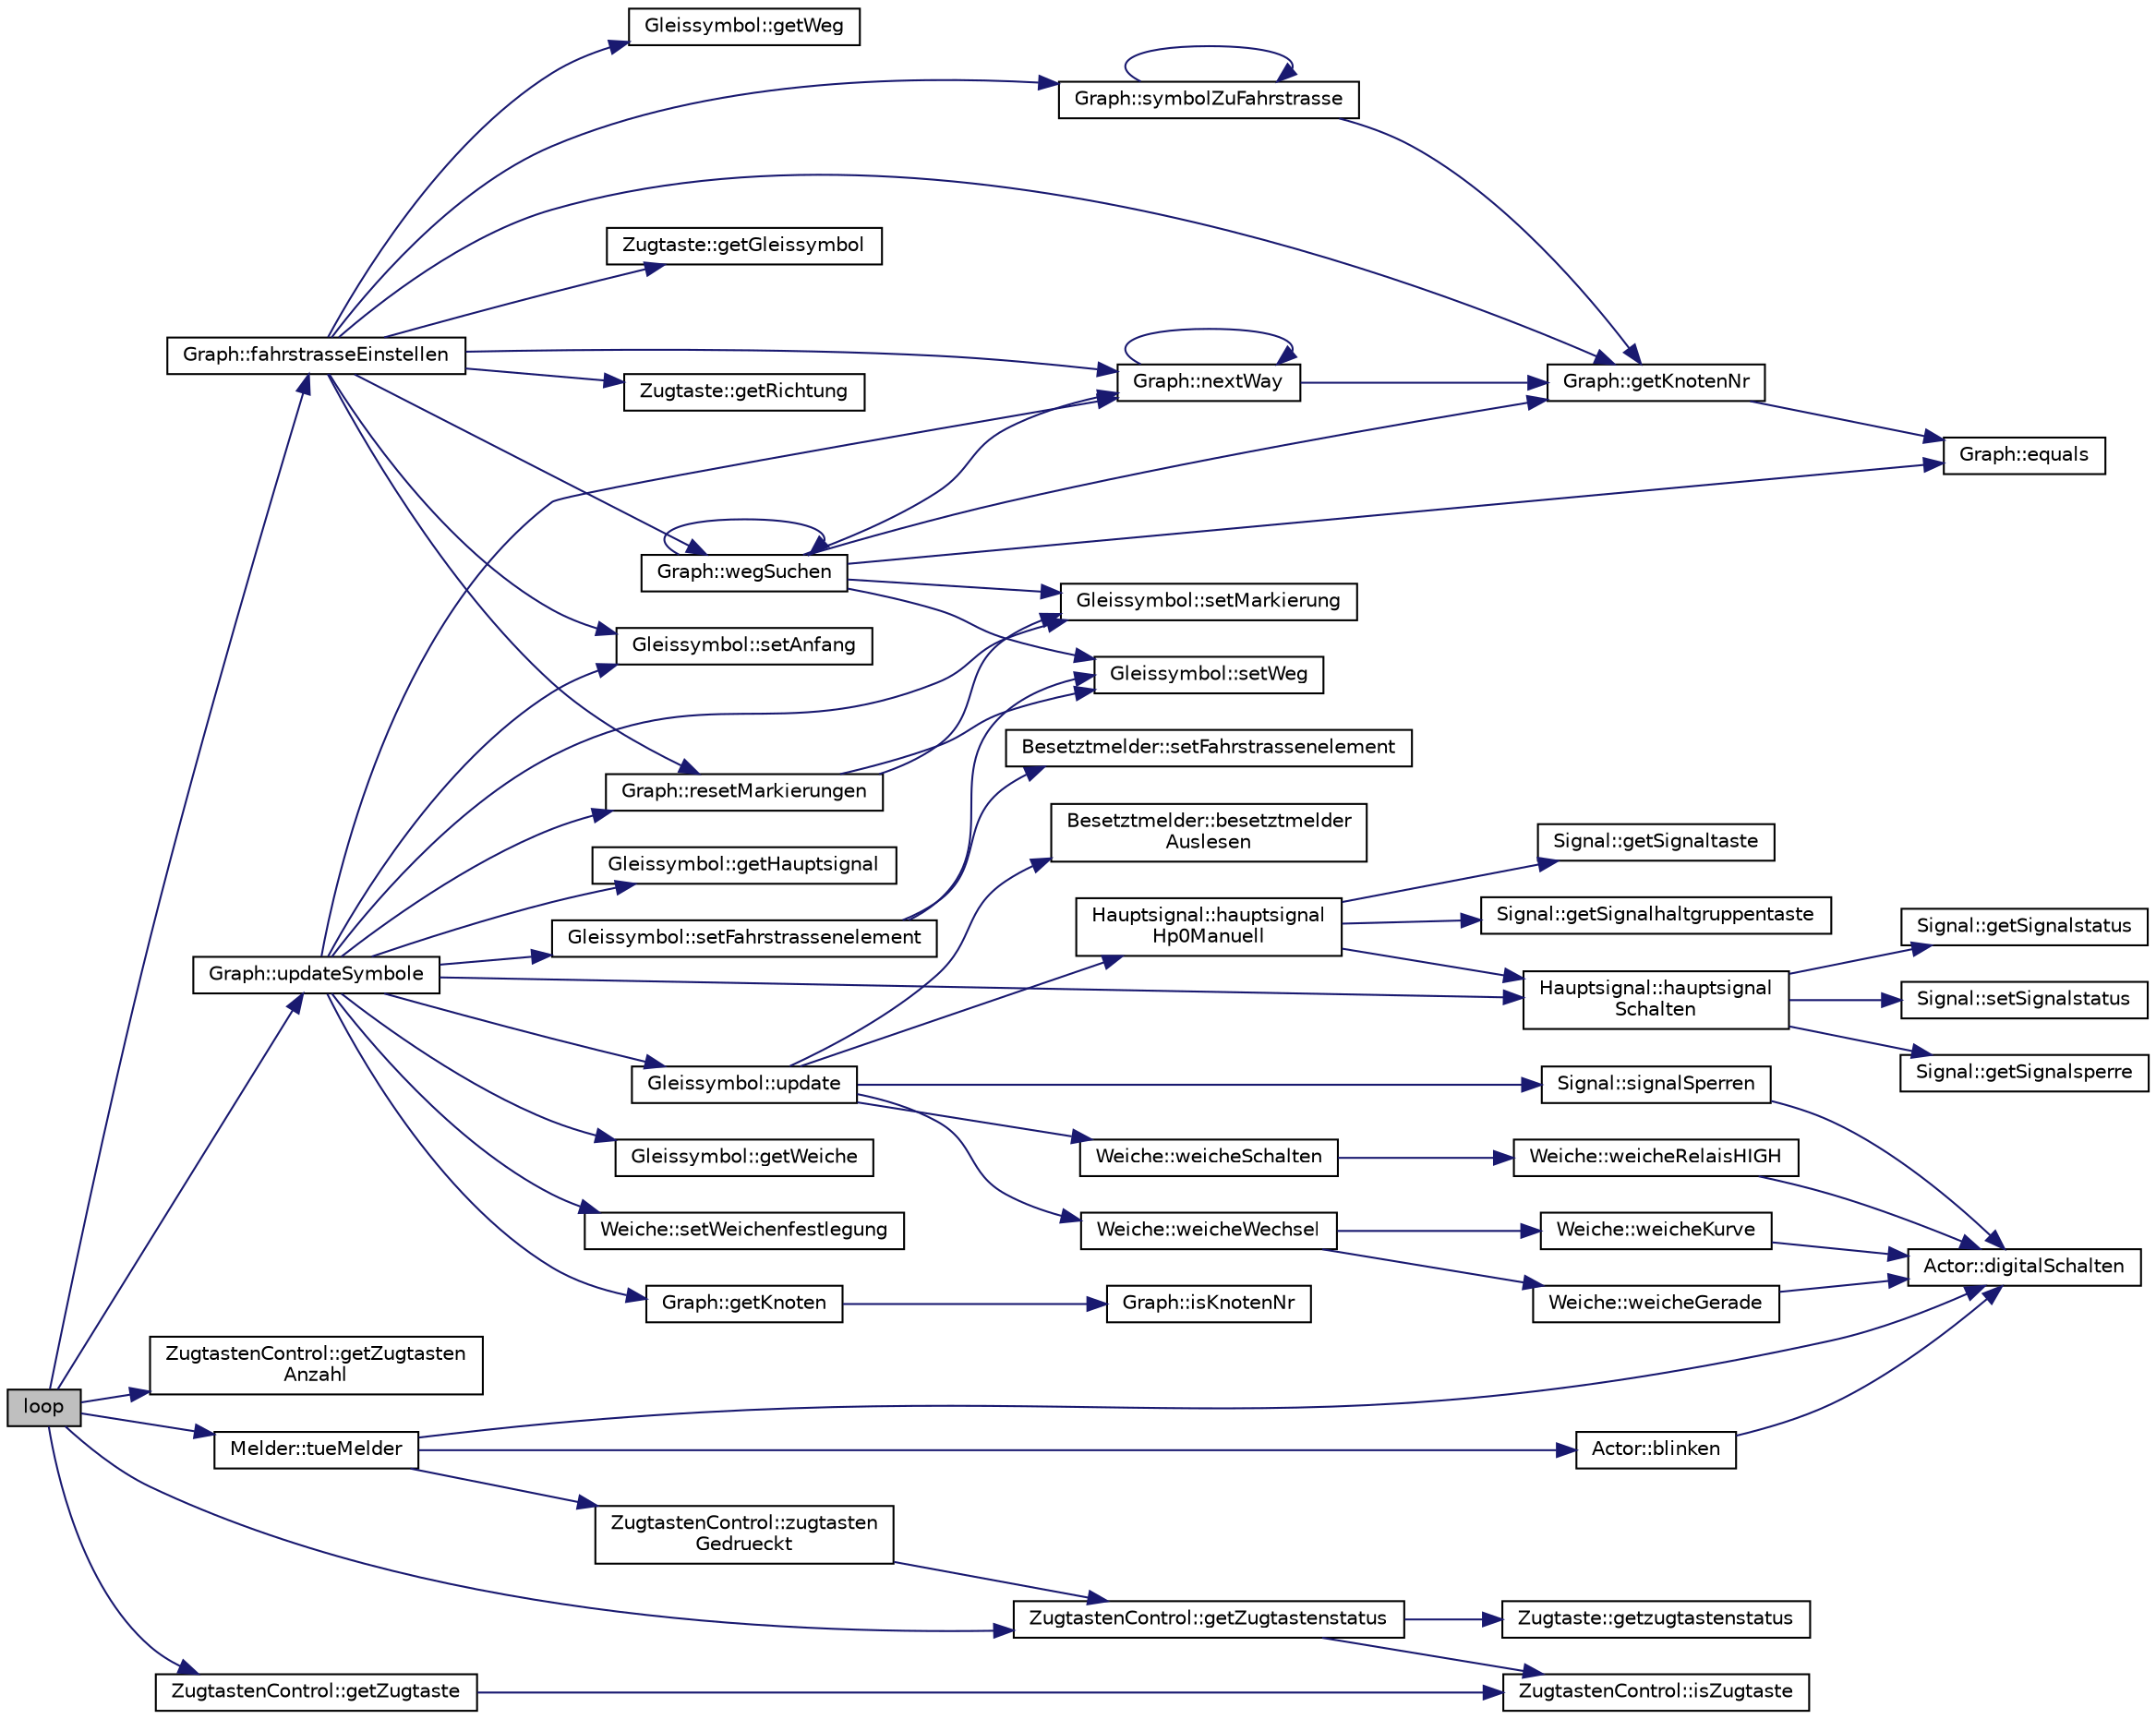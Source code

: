 digraph "loop"
{
 // LATEX_PDF_SIZE
  edge [fontname="Helvetica",fontsize="10",labelfontname="Helvetica",labelfontsize="10"];
  node [fontname="Helvetica",fontsize="10",shape=record];
  rankdir="LR";
  Node1 [label="loop",height=0.2,width=0.4,color="black", fillcolor="grey75", style="filled", fontcolor="black",tooltip=" "];
  Node1 -> Node2 [color="midnightblue",fontsize="10",style="solid",fontname="Helvetica"];
  Node2 [label="Graph::fahrstrasseEinstellen",height=0.2,width=0.4,color="black", fillcolor="white", style="filled",URL="$class_graph.html#ae6f90be5ed4682f127d5cdc3bf43c125",tooltip=" "];
  Node2 -> Node3 [color="midnightblue",fontsize="10",style="solid",fontname="Helvetica"];
  Node3 [label="Zugtaste::getGleissymbol",height=0.2,width=0.4,color="black", fillcolor="white", style="filled",URL="$class_zugtaste.html#ae6a56e8928fb6cfdd0d3a3465e2d4180",tooltip=" "];
  Node2 -> Node4 [color="midnightblue",fontsize="10",style="solid",fontname="Helvetica"];
  Node4 [label="Graph::getKnotenNr",height=0.2,width=0.4,color="black", fillcolor="white", style="filled",URL="$class_graph.html#a6a8d2658474632c9396e1cd0bb54f7df",tooltip=" "];
  Node4 -> Node5 [color="midnightblue",fontsize="10",style="solid",fontname="Helvetica"];
  Node5 [label="Graph::equals",height=0.2,width=0.4,color="black", fillcolor="white", style="filled",URL="$class_graph.html#a139545e90bd834be2bb08c440115a6c8",tooltip=" "];
  Node2 -> Node6 [color="midnightblue",fontsize="10",style="solid",fontname="Helvetica"];
  Node6 [label="Zugtaste::getRichtung",height=0.2,width=0.4,color="black", fillcolor="white", style="filled",URL="$class_zugtaste.html#a085f8467776ffa32287cff3b976c7df4",tooltip=" "];
  Node2 -> Node7 [color="midnightblue",fontsize="10",style="solid",fontname="Helvetica"];
  Node7 [label="Gleissymbol::getWeg",height=0.2,width=0.4,color="black", fillcolor="white", style="filled",URL="$class_gleissymbol.html#a87c2fca0eacd12941fa162813fc91942",tooltip=" "];
  Node2 -> Node8 [color="midnightblue",fontsize="10",style="solid",fontname="Helvetica"];
  Node8 [label="Graph::nextWay",height=0.2,width=0.4,color="black", fillcolor="white", style="filled",URL="$class_graph.html#ac1bcc2af29fe0171521fc9b89a7424f8",tooltip=" "];
  Node8 -> Node4 [color="midnightblue",fontsize="10",style="solid",fontname="Helvetica"];
  Node8 -> Node8 [color="midnightblue",fontsize="10",style="solid",fontname="Helvetica"];
  Node2 -> Node9 [color="midnightblue",fontsize="10",style="solid",fontname="Helvetica"];
  Node9 [label="Graph::resetMarkierungen",height=0.2,width=0.4,color="black", fillcolor="white", style="filled",URL="$class_graph.html#af5d721b12df2bc9f8184efb3635017f1",tooltip=" "];
  Node9 -> Node10 [color="midnightblue",fontsize="10",style="solid",fontname="Helvetica"];
  Node10 [label="Gleissymbol::setMarkierung",height=0.2,width=0.4,color="black", fillcolor="white", style="filled",URL="$class_gleissymbol.html#a4c8703c8c64ea115dd8e7df888268476",tooltip=" "];
  Node9 -> Node11 [color="midnightblue",fontsize="10",style="solid",fontname="Helvetica"];
  Node11 [label="Gleissymbol::setWeg",height=0.2,width=0.4,color="black", fillcolor="white", style="filled",URL="$class_gleissymbol.html#a0ab83b470047c86fafd50cab87fe23c0",tooltip=" "];
  Node2 -> Node12 [color="midnightblue",fontsize="10",style="solid",fontname="Helvetica"];
  Node12 [label="Gleissymbol::setAnfang",height=0.2,width=0.4,color="black", fillcolor="white", style="filled",URL="$class_gleissymbol.html#a8f3db56879b7bb4f151c72966d4769c2",tooltip=" "];
  Node2 -> Node13 [color="midnightblue",fontsize="10",style="solid",fontname="Helvetica"];
  Node13 [label="Graph::symbolZuFahrstrasse",height=0.2,width=0.4,color="black", fillcolor="white", style="filled",URL="$class_graph.html#a8536235cdee21737d42b1705ee1d2c58",tooltip=" "];
  Node13 -> Node4 [color="midnightblue",fontsize="10",style="solid",fontname="Helvetica"];
  Node13 -> Node13 [color="midnightblue",fontsize="10",style="solid",fontname="Helvetica"];
  Node2 -> Node14 [color="midnightblue",fontsize="10",style="solid",fontname="Helvetica"];
  Node14 [label="Graph::wegSuchen",height=0.2,width=0.4,color="black", fillcolor="white", style="filled",URL="$class_graph.html#a93b9ad8849dc8e1dfcf85dcf5b522d37",tooltip=" "];
  Node14 -> Node5 [color="midnightblue",fontsize="10",style="solid",fontname="Helvetica"];
  Node14 -> Node4 [color="midnightblue",fontsize="10",style="solid",fontname="Helvetica"];
  Node14 -> Node8 [color="midnightblue",fontsize="10",style="solid",fontname="Helvetica"];
  Node14 -> Node10 [color="midnightblue",fontsize="10",style="solid",fontname="Helvetica"];
  Node14 -> Node11 [color="midnightblue",fontsize="10",style="solid",fontname="Helvetica"];
  Node14 -> Node14 [color="midnightblue",fontsize="10",style="solid",fontname="Helvetica"];
  Node1 -> Node15 [color="midnightblue",fontsize="10",style="solid",fontname="Helvetica"];
  Node15 [label="ZugtastenControl::getZugtaste",height=0.2,width=0.4,color="black", fillcolor="white", style="filled",URL="$class_zugtasten_control.html#ac19a33669e0580b5eb9c57dcc610ef3b",tooltip=" "];
  Node15 -> Node16 [color="midnightblue",fontsize="10",style="solid",fontname="Helvetica"];
  Node16 [label="ZugtastenControl::isZugtaste",height=0.2,width=0.4,color="black", fillcolor="white", style="filled",URL="$class_zugtasten_control.html#a9375a8fd26c7c677375048cca8a90fb5",tooltip=" "];
  Node1 -> Node17 [color="midnightblue",fontsize="10",style="solid",fontname="Helvetica"];
  Node17 [label="ZugtastenControl::getZugtasten\lAnzahl",height=0.2,width=0.4,color="black", fillcolor="white", style="filled",URL="$class_zugtasten_control.html#afaac7e125805fc5bf048a092b7b4363b",tooltip=" "];
  Node1 -> Node18 [color="midnightblue",fontsize="10",style="solid",fontname="Helvetica"];
  Node18 [label="ZugtastenControl::getZugtastenstatus",height=0.2,width=0.4,color="black", fillcolor="white", style="filled",URL="$class_zugtasten_control.html#aea3770a6d082a213b3588863f1473743",tooltip=" "];
  Node18 -> Node19 [color="midnightblue",fontsize="10",style="solid",fontname="Helvetica"];
  Node19 [label="Zugtaste::getzugtastenstatus",height=0.2,width=0.4,color="black", fillcolor="white", style="filled",URL="$class_zugtaste.html#a072eb9ebcfde171bcbc02bc5e51d7b03",tooltip=" "];
  Node18 -> Node16 [color="midnightblue",fontsize="10",style="solid",fontname="Helvetica"];
  Node1 -> Node20 [color="midnightblue",fontsize="10",style="solid",fontname="Helvetica"];
  Node20 [label="Melder::tueMelder",height=0.2,width=0.4,color="black", fillcolor="white", style="filled",URL="$class_melder.html#ab3c5e6c4655c1e6df0eeb480aa63de5a",tooltip=" "];
  Node20 -> Node21 [color="midnightblue",fontsize="10",style="solid",fontname="Helvetica"];
  Node21 [label="Actor::blinken",height=0.2,width=0.4,color="black", fillcolor="white", style="filled",URL="$class_actor.html#ad0595d335c3f070ac8bbbbe91b35494a",tooltip=" "];
  Node21 -> Node22 [color="midnightblue",fontsize="10",style="solid",fontname="Helvetica"];
  Node22 [label="Actor::digitalSchalten",height=0.2,width=0.4,color="black", fillcolor="white", style="filled",URL="$class_actor.html#a0fa071a76d36b9d864e4235028e17198",tooltip=" "];
  Node20 -> Node22 [color="midnightblue",fontsize="10",style="solid",fontname="Helvetica"];
  Node20 -> Node23 [color="midnightblue",fontsize="10",style="solid",fontname="Helvetica"];
  Node23 [label="ZugtastenControl::zugtasten\lGedrueckt",height=0.2,width=0.4,color="black", fillcolor="white", style="filled",URL="$class_zugtasten_control.html#a345bd760dd6796f263bf568a5e81c08e",tooltip=" "];
  Node23 -> Node18 [color="midnightblue",fontsize="10",style="solid",fontname="Helvetica"];
  Node1 -> Node24 [color="midnightblue",fontsize="10",style="solid",fontname="Helvetica"];
  Node24 [label="Graph::updateSymbole",height=0.2,width=0.4,color="black", fillcolor="white", style="filled",URL="$class_graph.html#acb00a6777bcd356d3a41ded66fdaf91e",tooltip=" "];
  Node24 -> Node25 [color="midnightblue",fontsize="10",style="solid",fontname="Helvetica"];
  Node25 [label="Gleissymbol::getHauptsignal",height=0.2,width=0.4,color="black", fillcolor="white", style="filled",URL="$class_gleissymbol.html#ab7e868780de23e1efe94101c4127b5a4",tooltip=" "];
  Node24 -> Node26 [color="midnightblue",fontsize="10",style="solid",fontname="Helvetica"];
  Node26 [label="Graph::getKnoten",height=0.2,width=0.4,color="black", fillcolor="white", style="filled",URL="$class_graph.html#ac9f1c7013ce4a4ba449046bf83cee6d2",tooltip=" "];
  Node26 -> Node27 [color="midnightblue",fontsize="10",style="solid",fontname="Helvetica"];
  Node27 [label="Graph::isKnotenNr",height=0.2,width=0.4,color="black", fillcolor="white", style="filled",URL="$class_graph.html#aa0f7d444897eb2bf3c90de17031e4325",tooltip=" "];
  Node24 -> Node28 [color="midnightblue",fontsize="10",style="solid",fontname="Helvetica"];
  Node28 [label="Gleissymbol::getWeiche",height=0.2,width=0.4,color="black", fillcolor="white", style="filled",URL="$class_gleissymbol.html#a633734154734ce040d12dcdde5578ae7",tooltip=" "];
  Node24 -> Node29 [color="midnightblue",fontsize="10",style="solid",fontname="Helvetica"];
  Node29 [label="Hauptsignal::hauptsignal\lSchalten",height=0.2,width=0.4,color="black", fillcolor="white", style="filled",URL="$class_hauptsignal.html#a3bced16c632f995ff8bb650011689de2",tooltip=" "];
  Node29 -> Node30 [color="midnightblue",fontsize="10",style="solid",fontname="Helvetica"];
  Node30 [label="Signal::getSignalsperre",height=0.2,width=0.4,color="black", fillcolor="white", style="filled",URL="$class_signal.html#a8fb4bb651c8066da2cacde46d2cb2f88",tooltip=" "];
  Node29 -> Node31 [color="midnightblue",fontsize="10",style="solid",fontname="Helvetica"];
  Node31 [label="Signal::getSignalstatus",height=0.2,width=0.4,color="black", fillcolor="white", style="filled",URL="$class_signal.html#ab1ed323ddcec01c04c8f27e0da6134ef",tooltip=" "];
  Node29 -> Node32 [color="midnightblue",fontsize="10",style="solid",fontname="Helvetica"];
  Node32 [label="Signal::setSignalstatus",height=0.2,width=0.4,color="black", fillcolor="white", style="filled",URL="$class_signal.html#a8ab8b7dcac64ee12f4c2459fed8a46d0",tooltip=" "];
  Node24 -> Node8 [color="midnightblue",fontsize="10",style="solid",fontname="Helvetica"];
  Node24 -> Node9 [color="midnightblue",fontsize="10",style="solid",fontname="Helvetica"];
  Node24 -> Node12 [color="midnightblue",fontsize="10",style="solid",fontname="Helvetica"];
  Node24 -> Node33 [color="midnightblue",fontsize="10",style="solid",fontname="Helvetica"];
  Node33 [label="Gleissymbol::setFahrstrassenelement",height=0.2,width=0.4,color="black", fillcolor="white", style="filled",URL="$class_gleissymbol.html#a3da02b30786bb6c4ca4fa1b196e7b8af",tooltip=" "];
  Node33 -> Node34 [color="midnightblue",fontsize="10",style="solid",fontname="Helvetica"];
  Node34 [label="Besetztmelder::setFahrstrassenelement",height=0.2,width=0.4,color="black", fillcolor="white", style="filled",URL="$class_besetztmelder.html#ac9cf6e776fe5be24d8a38d016be804a6",tooltip=" "];
  Node33 -> Node11 [color="midnightblue",fontsize="10",style="solid",fontname="Helvetica"];
  Node24 -> Node10 [color="midnightblue",fontsize="10",style="solid",fontname="Helvetica"];
  Node24 -> Node35 [color="midnightblue",fontsize="10",style="solid",fontname="Helvetica"];
  Node35 [label="Weiche::setWeichenfestlegung",height=0.2,width=0.4,color="black", fillcolor="white", style="filled",URL="$class_weiche.html#a6356af53d6287fba7f8e200367adf9cc",tooltip=" "];
  Node24 -> Node36 [color="midnightblue",fontsize="10",style="solid",fontname="Helvetica"];
  Node36 [label="Gleissymbol::update",height=0.2,width=0.4,color="black", fillcolor="white", style="filled",URL="$class_gleissymbol.html#a287cb04e0a8a3ac317cbba754a51b204",tooltip=" "];
  Node36 -> Node37 [color="midnightblue",fontsize="10",style="solid",fontname="Helvetica"];
  Node37 [label="Besetztmelder::besetztmelder\lAuslesen",height=0.2,width=0.4,color="black", fillcolor="white", style="filled",URL="$class_besetztmelder.html#aed831a3667f3cceb29287aa871fc3087",tooltip=" "];
  Node36 -> Node38 [color="midnightblue",fontsize="10",style="solid",fontname="Helvetica"];
  Node38 [label="Hauptsignal::hauptsignal\lHp0Manuell",height=0.2,width=0.4,color="black", fillcolor="white", style="filled",URL="$class_hauptsignal.html#a22f999547e0550acd83d2f7daffb5f7d",tooltip=" "];
  Node38 -> Node39 [color="midnightblue",fontsize="10",style="solid",fontname="Helvetica"];
  Node39 [label="Signal::getSignalhaltgruppentaste",height=0.2,width=0.4,color="black", fillcolor="white", style="filled",URL="$class_signal.html#a739e36755ab8a74a98e52b039b93b537",tooltip=" "];
  Node38 -> Node40 [color="midnightblue",fontsize="10",style="solid",fontname="Helvetica"];
  Node40 [label="Signal::getSignaltaste",height=0.2,width=0.4,color="black", fillcolor="white", style="filled",URL="$class_signal.html#a0eb2bd8ba8785c4a30ccf3a0427f8bc4",tooltip=" "];
  Node38 -> Node29 [color="midnightblue",fontsize="10",style="solid",fontname="Helvetica"];
  Node36 -> Node41 [color="midnightblue",fontsize="10",style="solid",fontname="Helvetica"];
  Node41 [label="Signal::signalSperren",height=0.2,width=0.4,color="black", fillcolor="white", style="filled",URL="$class_signal.html#a670cc2306902784ce3e4d80cc82ad2fa",tooltip=" "];
  Node41 -> Node22 [color="midnightblue",fontsize="10",style="solid",fontname="Helvetica"];
  Node36 -> Node42 [color="midnightblue",fontsize="10",style="solid",fontname="Helvetica"];
  Node42 [label="Weiche::weicheSchalten",height=0.2,width=0.4,color="black", fillcolor="white", style="filled",URL="$class_weiche.html#a7eba962700ca4a5d465630833551c4c7",tooltip=" "];
  Node42 -> Node43 [color="midnightblue",fontsize="10",style="solid",fontname="Helvetica"];
  Node43 [label="Weiche::weicheRelaisHIGH",height=0.2,width=0.4,color="black", fillcolor="white", style="filled",URL="$class_weiche.html#a69c934c32eb4e91adea8a3dfc7615269",tooltip=" "];
  Node43 -> Node22 [color="midnightblue",fontsize="10",style="solid",fontname="Helvetica"];
  Node36 -> Node44 [color="midnightblue",fontsize="10",style="solid",fontname="Helvetica"];
  Node44 [label="Weiche::weicheWechsel",height=0.2,width=0.4,color="black", fillcolor="white", style="filled",URL="$class_weiche.html#ac5686598569f5d798c4e92af51c01aa7",tooltip=" "];
  Node44 -> Node45 [color="midnightblue",fontsize="10",style="solid",fontname="Helvetica"];
  Node45 [label="Weiche::weicheGerade",height=0.2,width=0.4,color="black", fillcolor="white", style="filled",URL="$class_weiche.html#a21c1167f5dfc77d74f1acc79e1498fb0",tooltip=" "];
  Node45 -> Node22 [color="midnightblue",fontsize="10",style="solid",fontname="Helvetica"];
  Node44 -> Node46 [color="midnightblue",fontsize="10",style="solid",fontname="Helvetica"];
  Node46 [label="Weiche::weicheKurve",height=0.2,width=0.4,color="black", fillcolor="white", style="filled",URL="$class_weiche.html#a92360342b602200d6cb344dd7cf9fc7d",tooltip=" "];
  Node46 -> Node22 [color="midnightblue",fontsize="10",style="solid",fontname="Helvetica"];
}

